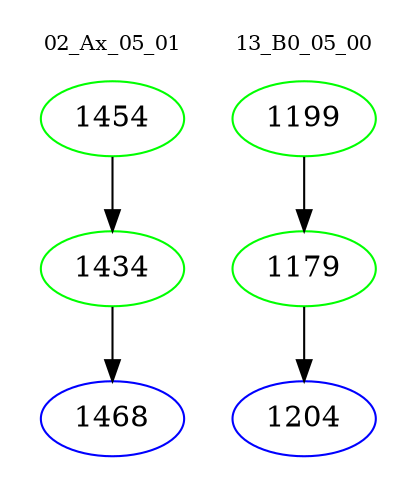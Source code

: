 digraph{
subgraph cluster_0 {
color = white
label = "02_Ax_05_01";
fontsize=10;
T0_1454 [label="1454", color="green"]
T0_1454 -> T0_1434 [color="black"]
T0_1434 [label="1434", color="green"]
T0_1434 -> T0_1468 [color="black"]
T0_1468 [label="1468", color="blue"]
}
subgraph cluster_1 {
color = white
label = "13_B0_05_00";
fontsize=10;
T1_1199 [label="1199", color="green"]
T1_1199 -> T1_1179 [color="black"]
T1_1179 [label="1179", color="green"]
T1_1179 -> T1_1204 [color="black"]
T1_1204 [label="1204", color="blue"]
}
}
